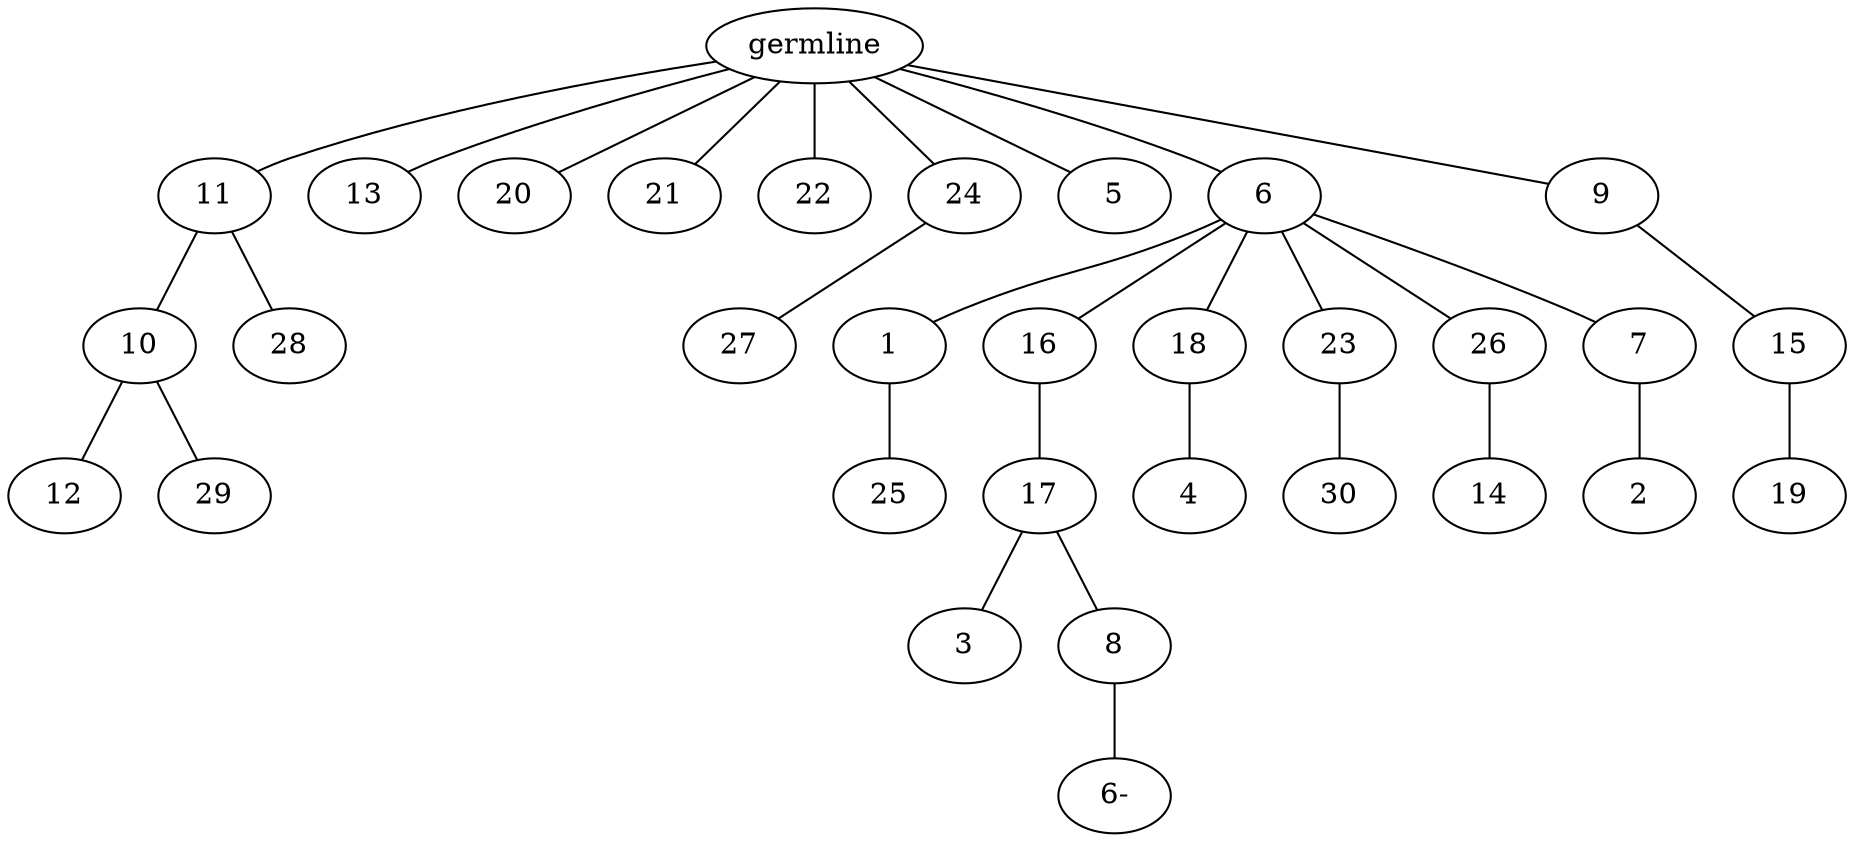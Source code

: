 graph tree {
    "140087750748624" [label="germline"];
    "140087750746368" [label="11"];
    "140087750597264" [label="10"];
    "140087750597648" [label="12"];
    "140087750596880" [label="29"];
    "140087750596640" [label="28"];
    "140087750864800" [label="13"];
    "140087750863648" [label="20"];
    "140087750597168" [label="21"];
    "140087750595248" [label="22"];
    "140087750427312" [label="24"];
    "140087750598368" [label="27"];
    "140087750428032" [label="5"];
    "140087750598128" [label="6"];
    "140087750586624" [label="1"];
    "140087751080928" [label="25"];
    "140087750589216" [label="16"];
    "140087751331648" [label="17"];
    "140087751080112" [label="3"];
    "140087751080544" [label="8"];
    "140087750748432" [label="6-"];
    "140087750589312" [label="18"];
    "140087751081552" [label="4"];
    "140087750587200" [label="23"];
    "140087750685936" [label="30"];
    "140087750918448" [label="26"];
    "140087750685360" [label="14"];
    "140087751077744" [label="7"];
    "140087750685792" [label="2"];
    "140087750597360" [label="9"];
    "140087750685696" [label="15"];
    "140087750686416" [label="19"];
    "140087750748624" -- "140087750746368";
    "140087750748624" -- "140087750864800";
    "140087750748624" -- "140087750863648";
    "140087750748624" -- "140087750597168";
    "140087750748624" -- "140087750595248";
    "140087750748624" -- "140087750427312";
    "140087750748624" -- "140087750428032";
    "140087750748624" -- "140087750598128";
    "140087750748624" -- "140087750597360";
    "140087750746368" -- "140087750597264";
    "140087750746368" -- "140087750596640";
    "140087750597264" -- "140087750597648";
    "140087750597264" -- "140087750596880";
    "140087750427312" -- "140087750598368";
    "140087750598128" -- "140087750586624";
    "140087750598128" -- "140087750589216";
    "140087750598128" -- "140087750589312";
    "140087750598128" -- "140087750587200";
    "140087750598128" -- "140087750918448";
    "140087750598128" -- "140087751077744";
    "140087750586624" -- "140087751080928";
    "140087750589216" -- "140087751331648";
    "140087751331648" -- "140087751080112";
    "140087751331648" -- "140087751080544";
    "140087751080544" -- "140087750748432";
    "140087750589312" -- "140087751081552";
    "140087750587200" -- "140087750685936";
    "140087750918448" -- "140087750685360";
    "140087751077744" -- "140087750685792";
    "140087750597360" -- "140087750685696";
    "140087750685696" -- "140087750686416";
}

